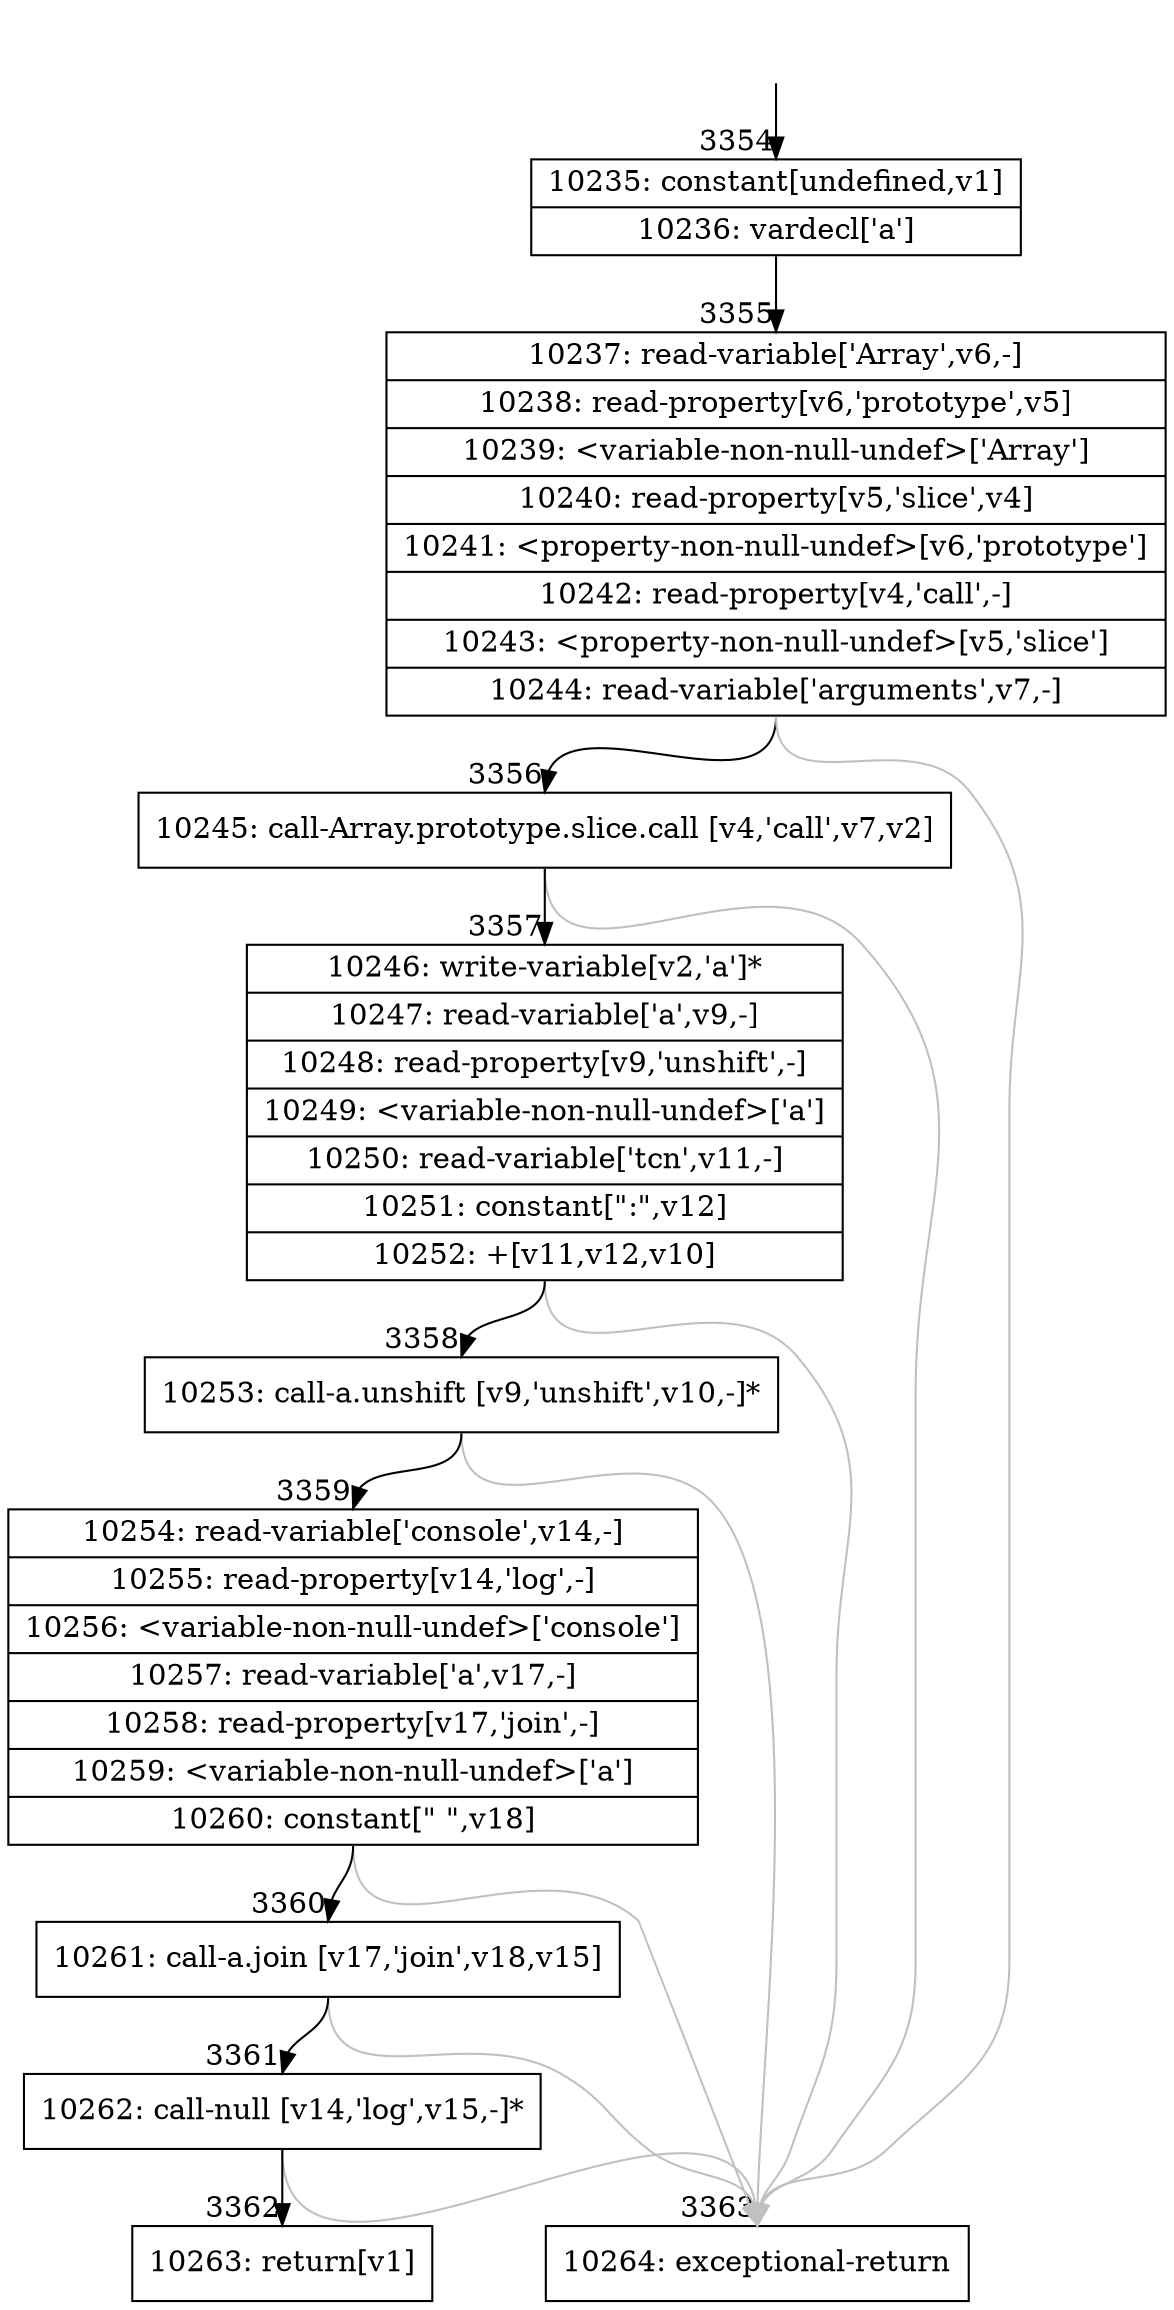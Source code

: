 digraph {
rankdir="TD"
BB_entry223[shape=none,label=""];
BB_entry223 -> BB3354 [tailport=s, headport=n, headlabel="    3354"]
BB3354 [shape=record label="{10235: constant[undefined,v1]|10236: vardecl['a']}" ] 
BB3354 -> BB3355 [tailport=s, headport=n, headlabel="      3355"]
BB3355 [shape=record label="{10237: read-variable['Array',v6,-]|10238: read-property[v6,'prototype',v5]|10239: \<variable-non-null-undef\>['Array']|10240: read-property[v5,'slice',v4]|10241: \<property-non-null-undef\>[v6,'prototype']|10242: read-property[v4,'call',-]|10243: \<property-non-null-undef\>[v5,'slice']|10244: read-variable['arguments',v7,-]}" ] 
BB3355 -> BB3356 [tailport=s, headport=n, headlabel="      3356"]
BB3355 -> BB3363 [tailport=s, headport=n, color=gray, headlabel="      3363"]
BB3356 [shape=record label="{10245: call-Array.prototype.slice.call [v4,'call',v7,v2]}" ] 
BB3356 -> BB3357 [tailport=s, headport=n, headlabel="      3357"]
BB3356 -> BB3363 [tailport=s, headport=n, color=gray]
BB3357 [shape=record label="{10246: write-variable[v2,'a']*|10247: read-variable['a',v9,-]|10248: read-property[v9,'unshift',-]|10249: \<variable-non-null-undef\>['a']|10250: read-variable['tcn',v11,-]|10251: constant[\":\",v12]|10252: +[v11,v12,v10]}" ] 
BB3357 -> BB3358 [tailport=s, headport=n, headlabel="      3358"]
BB3357 -> BB3363 [tailport=s, headport=n, color=gray]
BB3358 [shape=record label="{10253: call-a.unshift [v9,'unshift',v10,-]*}" ] 
BB3358 -> BB3359 [tailport=s, headport=n, headlabel="      3359"]
BB3358 -> BB3363 [tailport=s, headport=n, color=gray]
BB3359 [shape=record label="{10254: read-variable['console',v14,-]|10255: read-property[v14,'log',-]|10256: \<variable-non-null-undef\>['console']|10257: read-variable['a',v17,-]|10258: read-property[v17,'join',-]|10259: \<variable-non-null-undef\>['a']|10260: constant[\" \",v18]}" ] 
BB3359 -> BB3360 [tailport=s, headport=n, headlabel="      3360"]
BB3359 -> BB3363 [tailport=s, headport=n, color=gray]
BB3360 [shape=record label="{10261: call-a.join [v17,'join',v18,v15]}" ] 
BB3360 -> BB3361 [tailport=s, headport=n, headlabel="      3361"]
BB3360 -> BB3363 [tailport=s, headport=n, color=gray]
BB3361 [shape=record label="{10262: call-null [v14,'log',v15,-]*}" ] 
BB3361 -> BB3362 [tailport=s, headport=n, headlabel="      3362"]
BB3361 -> BB3363 [tailport=s, headport=n, color=gray]
BB3362 [shape=record label="{10263: return[v1]}" ] 
BB3363 [shape=record label="{10264: exceptional-return}" ] 
//#$~ 4172
}
